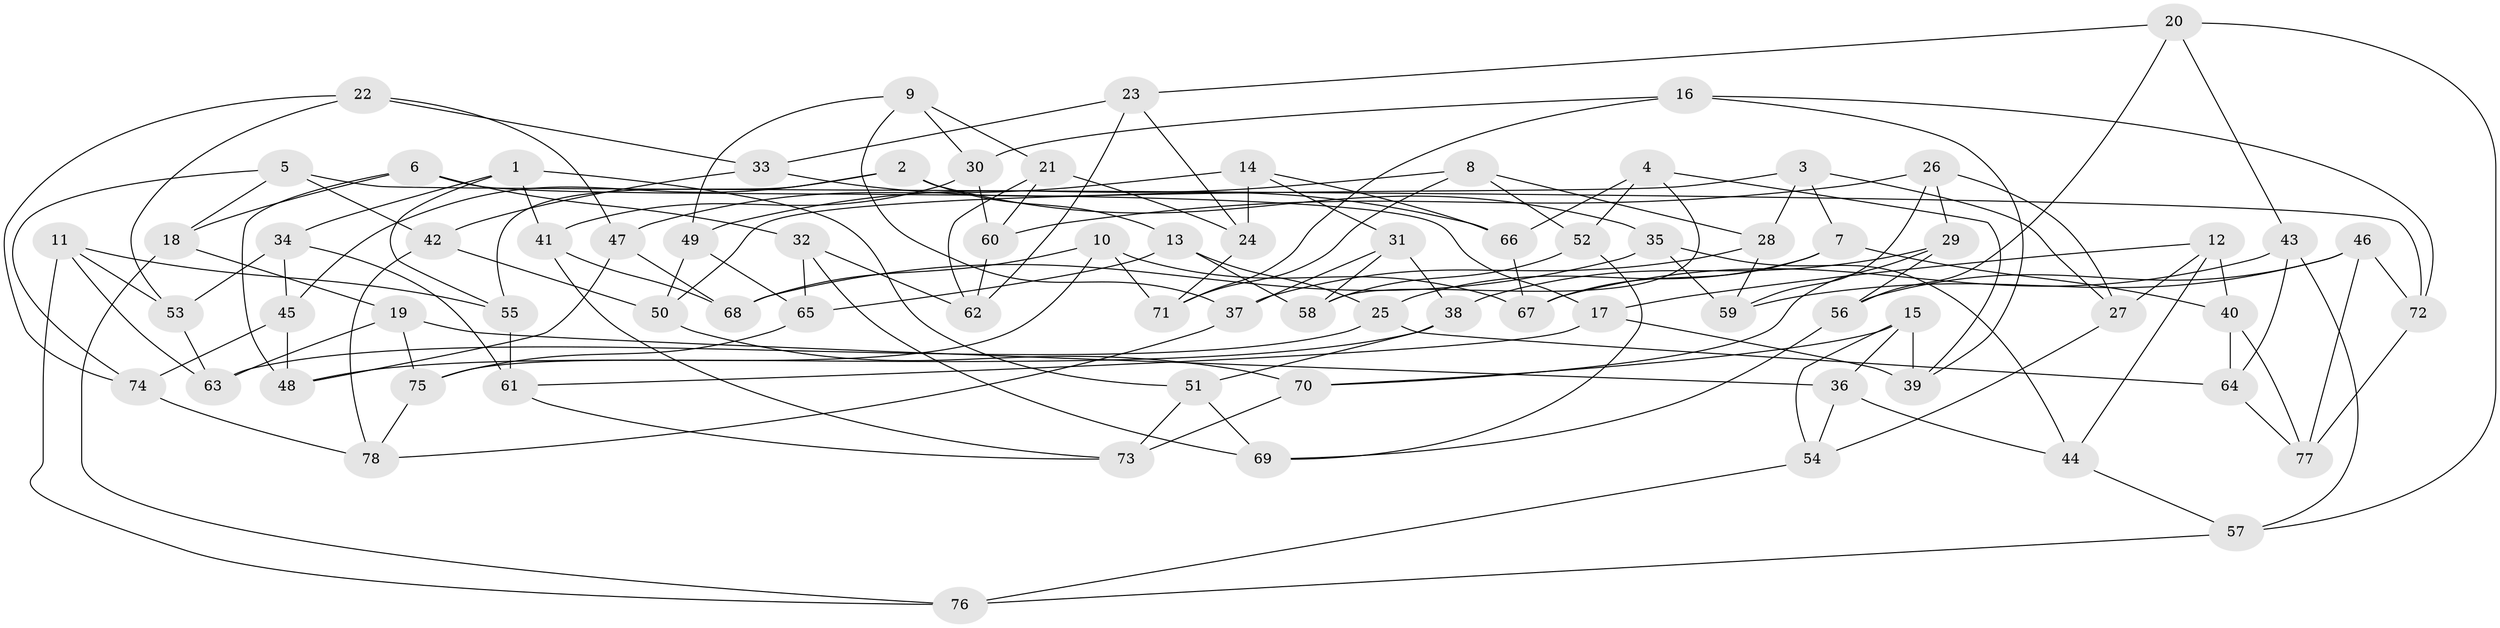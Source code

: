 // coarse degree distribution, {4: 0.375, 6: 0.4166666666666667, 5: 0.1875, 3: 0.020833333333333332}
// Generated by graph-tools (version 1.1) at 2025/24/03/03/25 07:24:28]
// undirected, 78 vertices, 156 edges
graph export_dot {
graph [start="1"]
  node [color=gray90,style=filled];
  1;
  2;
  3;
  4;
  5;
  6;
  7;
  8;
  9;
  10;
  11;
  12;
  13;
  14;
  15;
  16;
  17;
  18;
  19;
  20;
  21;
  22;
  23;
  24;
  25;
  26;
  27;
  28;
  29;
  30;
  31;
  32;
  33;
  34;
  35;
  36;
  37;
  38;
  39;
  40;
  41;
  42;
  43;
  44;
  45;
  46;
  47;
  48;
  49;
  50;
  51;
  52;
  53;
  54;
  55;
  56;
  57;
  58;
  59;
  60;
  61;
  62;
  63;
  64;
  65;
  66;
  67;
  68;
  69;
  70;
  71;
  72;
  73;
  74;
  75;
  76;
  77;
  78;
  1 -- 51;
  1 -- 41;
  1 -- 55;
  1 -- 34;
  2 -- 45;
  2 -- 55;
  2 -- 35;
  2 -- 13;
  3 -- 50;
  3 -- 7;
  3 -- 27;
  3 -- 28;
  4 -- 39;
  4 -- 66;
  4 -- 52;
  4 -- 58;
  5 -- 18;
  5 -- 72;
  5 -- 42;
  5 -- 74;
  6 -- 18;
  6 -- 48;
  6 -- 17;
  6 -- 32;
  7 -- 25;
  7 -- 40;
  7 -- 67;
  8 -- 28;
  8 -- 71;
  8 -- 52;
  8 -- 49;
  9 -- 37;
  9 -- 21;
  9 -- 30;
  9 -- 49;
  10 -- 68;
  10 -- 75;
  10 -- 67;
  10 -- 71;
  11 -- 63;
  11 -- 76;
  11 -- 55;
  11 -- 53;
  12 -- 44;
  12 -- 17;
  12 -- 40;
  12 -- 27;
  13 -- 65;
  13 -- 58;
  13 -- 25;
  14 -- 66;
  14 -- 24;
  14 -- 31;
  14 -- 47;
  15 -- 39;
  15 -- 36;
  15 -- 54;
  15 -- 70;
  16 -- 30;
  16 -- 39;
  16 -- 71;
  16 -- 72;
  17 -- 61;
  17 -- 39;
  18 -- 19;
  18 -- 76;
  19 -- 75;
  19 -- 36;
  19 -- 63;
  20 -- 43;
  20 -- 57;
  20 -- 56;
  20 -- 23;
  21 -- 62;
  21 -- 24;
  21 -- 60;
  22 -- 53;
  22 -- 74;
  22 -- 47;
  22 -- 33;
  23 -- 62;
  23 -- 33;
  23 -- 24;
  24 -- 71;
  25 -- 63;
  25 -- 64;
  26 -- 29;
  26 -- 27;
  26 -- 60;
  26 -- 59;
  27 -- 54;
  28 -- 37;
  28 -- 59;
  29 -- 70;
  29 -- 38;
  29 -- 56;
  30 -- 60;
  30 -- 41;
  31 -- 37;
  31 -- 38;
  31 -- 58;
  32 -- 62;
  32 -- 65;
  32 -- 69;
  33 -- 66;
  33 -- 42;
  34 -- 45;
  34 -- 61;
  34 -- 53;
  35 -- 59;
  35 -- 44;
  35 -- 68;
  36 -- 44;
  36 -- 54;
  37 -- 78;
  38 -- 51;
  38 -- 48;
  40 -- 64;
  40 -- 77;
  41 -- 73;
  41 -- 68;
  42 -- 50;
  42 -- 78;
  43 -- 64;
  43 -- 67;
  43 -- 57;
  44 -- 57;
  45 -- 48;
  45 -- 74;
  46 -- 72;
  46 -- 56;
  46 -- 59;
  46 -- 77;
  47 -- 48;
  47 -- 68;
  49 -- 65;
  49 -- 50;
  50 -- 70;
  51 -- 69;
  51 -- 73;
  52 -- 58;
  52 -- 69;
  53 -- 63;
  54 -- 76;
  55 -- 61;
  56 -- 69;
  57 -- 76;
  60 -- 62;
  61 -- 73;
  64 -- 77;
  65 -- 75;
  66 -- 67;
  70 -- 73;
  72 -- 77;
  74 -- 78;
  75 -- 78;
}
